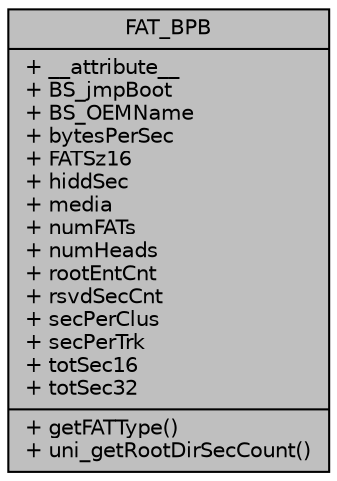 digraph "FAT_BPB"
{
  edge [fontname="Helvetica",fontsize="10",labelfontname="Helvetica",labelfontsize="10"];
  node [fontname="Helvetica",fontsize="10",shape=record];
  Node4 [label="{FAT_BPB\n|+ __attribute__\l+ BS_jmpBoot\l+ BS_OEMName\l+ bytesPerSec\l+ FATSz16\l+ hiddSec\l+ media\l+ numFATs\l+ numHeads\l+ rootEntCnt\l+ rsvdSecCnt\l+ secPerClus\l+ secPerTrk\l+ totSec16\l+ totSec32\l|+ getFATType()\l+ uni_getRootDirSecCount()\l}",height=0.2,width=0.4,color="black", fillcolor="grey75", style="filled", fontcolor="black"];
}
